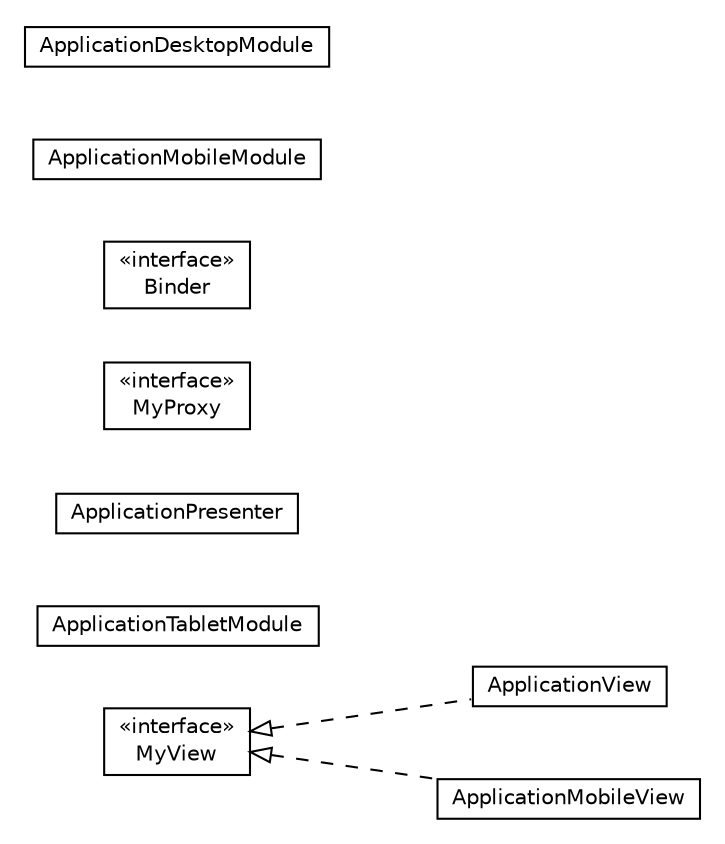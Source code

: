 #!/usr/local/bin/dot
#
# Class diagram 
# Generated by UMLGraph version R5_6-24-gf6e263 (http://www.umlgraph.org/)
#

digraph G {
	edge [fontname="Helvetica",fontsize=10,labelfontname="Helvetica",labelfontsize=10];
	node [fontname="Helvetica",fontsize=10,shape=plaintext];
	nodesep=0.25;
	ranksep=0.5;
	rankdir=LR;
	// com.gwtplatform.carstore.client.application.ApplicationView
	c28750 [label=<<table title="com.gwtplatform.carstore.client.application.ApplicationView" border="0" cellborder="1" cellspacing="0" cellpadding="2" port="p" href="./ApplicationView.html">
		<tr><td><table border="0" cellspacing="0" cellpadding="1">
<tr><td align="center" balign="center"> ApplicationView </td></tr>
		</table></td></tr>
		</table>>, URL="./ApplicationView.html", fontname="Helvetica", fontcolor="black", fontsize=10.0];
	// com.gwtplatform.carstore.client.application.ApplicationTabletModule
	c28751 [label=<<table title="com.gwtplatform.carstore.client.application.ApplicationTabletModule" border="0" cellborder="1" cellspacing="0" cellpadding="2" port="p" href="./ApplicationTabletModule.html">
		<tr><td><table border="0" cellspacing="0" cellpadding="1">
<tr><td align="center" balign="center"> ApplicationTabletModule </td></tr>
		</table></td></tr>
		</table>>, URL="./ApplicationTabletModule.html", fontname="Helvetica", fontcolor="black", fontsize=10.0];
	// com.gwtplatform.carstore.client.application.ApplicationPresenter
	c28752 [label=<<table title="com.gwtplatform.carstore.client.application.ApplicationPresenter" border="0" cellborder="1" cellspacing="0" cellpadding="2" port="p" href="./ApplicationPresenter.html">
		<tr><td><table border="0" cellspacing="0" cellpadding="1">
<tr><td align="center" balign="center"> ApplicationPresenter </td></tr>
		</table></td></tr>
		</table>>, URL="./ApplicationPresenter.html", fontname="Helvetica", fontcolor="black", fontsize=10.0];
	// com.gwtplatform.carstore.client.application.ApplicationPresenter.MyView
	c28753 [label=<<table title="com.gwtplatform.carstore.client.application.ApplicationPresenter.MyView" border="0" cellborder="1" cellspacing="0" cellpadding="2" port="p" href="./ApplicationPresenter.MyView.html">
		<tr><td><table border="0" cellspacing="0" cellpadding="1">
<tr><td align="center" balign="center"> &#171;interface&#187; </td></tr>
<tr><td align="center" balign="center"> MyView </td></tr>
		</table></td></tr>
		</table>>, URL="./ApplicationPresenter.MyView.html", fontname="Helvetica", fontcolor="black", fontsize=10.0];
	// com.gwtplatform.carstore.client.application.ApplicationPresenter.MyProxy
	c28754 [label=<<table title="com.gwtplatform.carstore.client.application.ApplicationPresenter.MyProxy" border="0" cellborder="1" cellspacing="0" cellpadding="2" port="p" href="./ApplicationPresenter.MyProxy.html">
		<tr><td><table border="0" cellspacing="0" cellpadding="1">
<tr><td align="center" balign="center"> &#171;interface&#187; </td></tr>
<tr><td align="center" balign="center"> MyProxy </td></tr>
		</table></td></tr>
		</table>>, URL="./ApplicationPresenter.MyProxy.html", fontname="Helvetica", fontcolor="black", fontsize=10.0];
	// com.gwtplatform.carstore.client.application.ApplicationMobileView
	c28755 [label=<<table title="com.gwtplatform.carstore.client.application.ApplicationMobileView" border="0" cellborder="1" cellspacing="0" cellpadding="2" port="p" href="./ApplicationMobileView.html">
		<tr><td><table border="0" cellspacing="0" cellpadding="1">
<tr><td align="center" balign="center"> ApplicationMobileView </td></tr>
		</table></td></tr>
		</table>>, URL="./ApplicationMobileView.html", fontname="Helvetica", fontcolor="black", fontsize=10.0];
	// com.gwtplatform.carstore.client.application.ApplicationMobileView.Binder
	c28756 [label=<<table title="com.gwtplatform.carstore.client.application.ApplicationMobileView.Binder" border="0" cellborder="1" cellspacing="0" cellpadding="2" port="p" href="./ApplicationMobileView.Binder.html">
		<tr><td><table border="0" cellspacing="0" cellpadding="1">
<tr><td align="center" balign="center"> &#171;interface&#187; </td></tr>
<tr><td align="center" balign="center"> Binder </td></tr>
		</table></td></tr>
		</table>>, URL="./ApplicationMobileView.Binder.html", fontname="Helvetica", fontcolor="black", fontsize=10.0];
	// com.gwtplatform.carstore.client.application.ApplicationMobileModule
	c28757 [label=<<table title="com.gwtplatform.carstore.client.application.ApplicationMobileModule" border="0" cellborder="1" cellspacing="0" cellpadding="2" port="p" href="./ApplicationMobileModule.html">
		<tr><td><table border="0" cellspacing="0" cellpadding="1">
<tr><td align="center" balign="center"> ApplicationMobileModule </td></tr>
		</table></td></tr>
		</table>>, URL="./ApplicationMobileModule.html", fontname="Helvetica", fontcolor="black", fontsize=10.0];
	// com.gwtplatform.carstore.client.application.ApplicationDesktopModule
	c28758 [label=<<table title="com.gwtplatform.carstore.client.application.ApplicationDesktopModule" border="0" cellborder="1" cellspacing="0" cellpadding="2" port="p" href="./ApplicationDesktopModule.html">
		<tr><td><table border="0" cellspacing="0" cellpadding="1">
<tr><td align="center" balign="center"> ApplicationDesktopModule </td></tr>
		</table></td></tr>
		</table>>, URL="./ApplicationDesktopModule.html", fontname="Helvetica", fontcolor="black", fontsize=10.0];
	//com.gwtplatform.carstore.client.application.ApplicationView implements com.gwtplatform.carstore.client.application.ApplicationPresenter.MyView
	c28753:p -> c28750:p [dir=back,arrowtail=empty,style=dashed];
	//com.gwtplatform.carstore.client.application.ApplicationMobileView implements com.gwtplatform.carstore.client.application.ApplicationPresenter.MyView
	c28753:p -> c28755:p [dir=back,arrowtail=empty,style=dashed];
}

